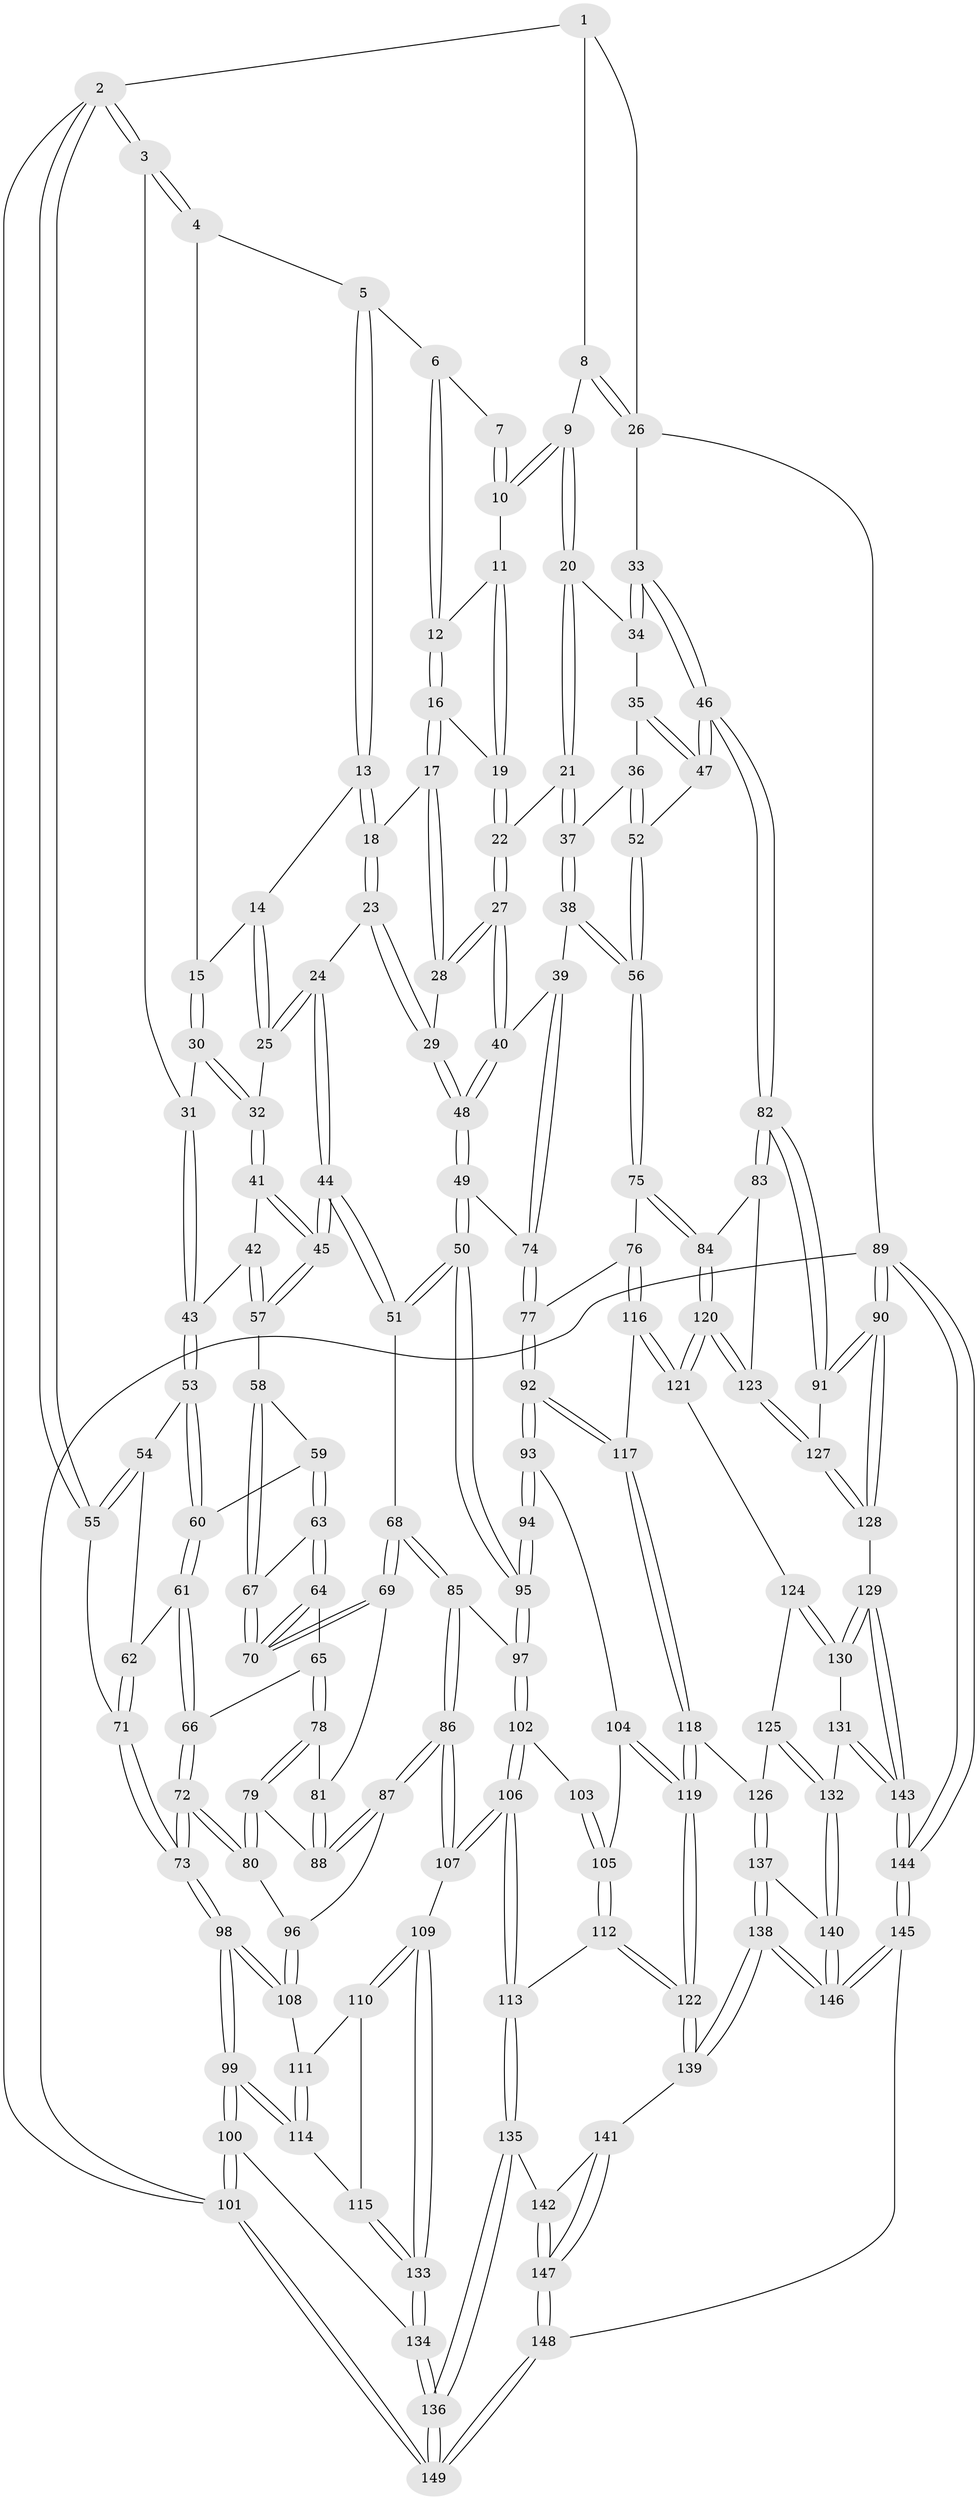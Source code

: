 // coarse degree distribution, {3: 0.1276595744680851, 6: 0.11702127659574468, 5: 0.3829787234042553, 4: 0.3617021276595745, 2: 0.010638297872340425}
// Generated by graph-tools (version 1.1) at 2025/24/03/03/25 07:24:34]
// undirected, 149 vertices, 369 edges
graph export_dot {
graph [start="1"]
  node [color=gray90,style=filled];
  1 [pos="+0.8686877842406177+0"];
  2 [pos="+0+0"];
  3 [pos="+0+0"];
  4 [pos="+0.1875861752834301+0"];
  5 [pos="+0.4930700681620079+0"];
  6 [pos="+0.6267575164171219+0"];
  7 [pos="+0.6492252690949994+0"];
  8 [pos="+0.8860955352625451+0.0402828524667296"];
  9 [pos="+0.8802973710350681+0.07730688289656276"];
  10 [pos="+0.7833061047648144+0.06720989730900159"];
  11 [pos="+0.7723064063031337+0.06957733074175815"];
  12 [pos="+0.686049202331192+0.03725277856493282"];
  13 [pos="+0.49111000981273134+0"];
  14 [pos="+0.4155107172942504+0.06878847230336384"];
  15 [pos="+0.2184251768274369+0.06373351989329658"];
  16 [pos="+0.6634578484911295+0.09891570833995003"];
  17 [pos="+0.6292421879314629+0.11644691390274575"];
  18 [pos="+0.5569748375280549+0.08503939715160685"];
  19 [pos="+0.7216867781629493+0.13402375779900438"];
  20 [pos="+0.8835842096296914+0.08732929503904664"];
  21 [pos="+0.7493030640357906+0.18831992161686226"];
  22 [pos="+0.7449268104636946+0.18857140210297477"];
  23 [pos="+0.49351301219391186+0.18471756024388852"];
  24 [pos="+0.4259631854940589+0.18037573524421283"];
  25 [pos="+0.4107416290294102+0.16577294374727908"];
  26 [pos="+1+0"];
  27 [pos="+0.6636622427179348+0.2690969226552639"];
  28 [pos="+0.6301460538854121+0.23271296703798136"];
  29 [pos="+0.5159069730453302+0.20648369843003841"];
  30 [pos="+0.21578501793777052+0.09455793717599158"];
  31 [pos="+0.1146826075260198+0.16425479798302955"];
  32 [pos="+0.27630054572396845+0.1631224978473386"];
  33 [pos="+1+0.13167717638688542"];
  34 [pos="+0.9078343657492689+0.11729101653764196"];
  35 [pos="+0.9057310761550637+0.19102085354708037"];
  36 [pos="+0.8705336791540761+0.22592683605247543"];
  37 [pos="+0.8260328383872828+0.24152481016224897"];
  38 [pos="+0.783664469653747+0.3411639757351317"];
  39 [pos="+0.7046130828277597+0.33476922068998133"];
  40 [pos="+0.6646579685253865+0.27852763633826116"];
  41 [pos="+0.27481952040666674+0.17869581282974709"];
  42 [pos="+0.21636272979647672+0.26540087289901976"];
  43 [pos="+0.08172945943433839+0.20922988804164686"];
  44 [pos="+0.38170461588536825+0.3561713341620852"];
  45 [pos="+0.3295440818233094+0.3240374394408748"];
  46 [pos="+1+0.3076586721347063"];
  47 [pos="+1+0.3011119418878164"];
  48 [pos="+0.5035143512674297+0.36602640996289576"];
  49 [pos="+0.48679169367311054+0.3876759949334095"];
  50 [pos="+0.42936557149542165+0.4242558147258311"];
  51 [pos="+0.4105356998247859+0.4135936819421114"];
  52 [pos="+0.8947421922695487+0.37405094601906064"];
  53 [pos="+0.07231668758068917+0.2168265781229513"];
  54 [pos="+0.06560318341140568+0.21861494930187333"];
  55 [pos="+0+0.20291416570584742"];
  56 [pos="+0.8720943240772749+0.3992161221959956"];
  57 [pos="+0.22195381665569208+0.32218590512315987"];
  58 [pos="+0.22173373891269157+0.3223855238629396"];
  59 [pos="+0.14045462157018018+0.31339311152405347"];
  60 [pos="+0.1239676041757855+0.2927363668433562"];
  61 [pos="+0.07075922548198343+0.37400842746014196"];
  62 [pos="+0.056415710902169305+0.35893406648809245"];
  63 [pos="+0.12781474188524458+0.36056985225128535"];
  64 [pos="+0.11633295016983922+0.37869993939728"];
  65 [pos="+0.09583554495850283+0.394524426111095"];
  66 [pos="+0.07379042761835457+0.3777640951014825"];
  67 [pos="+0.21078306773614364+0.37111390200801264"];
  68 [pos="+0.2802764313336035+0.460176582055469"];
  69 [pos="+0.21638531917354606+0.4266607040298128"];
  70 [pos="+0.2108352426223547+0.40651985168410915"];
  71 [pos="+0+0.38178179176326643"];
  72 [pos="+0+0.5234371000969014"];
  73 [pos="+0+0.5418424272816453"];
  74 [pos="+0.672274890513191+0.4317939551755225"];
  75 [pos="+0.8864793411627753+0.5594868240070618"];
  76 [pos="+0.8417644628847227+0.5650227498596249"];
  77 [pos="+0.6893353046050945+0.5470080042394035"];
  78 [pos="+0.09873663414544048+0.43385140636035574"];
  79 [pos="+0.08719702264048042+0.45986691419219805"];
  80 [pos="+0.046983258208016306+0.4871445327873608"];
  81 [pos="+0.2021158661917635+0.4344077146705919"];
  82 [pos="+1+0.6336744062640551"];
  83 [pos="+1+0.5994861233851357"];
  84 [pos="+0.9038396505936548+0.5699878282650314"];
  85 [pos="+0.2432424548508318+0.5550838816749648"];
  86 [pos="+0.20519357620998316+0.5872916609384475"];
  87 [pos="+0.18121652936937332+0.5827100026809656"];
  88 [pos="+0.157070092065352+0.5080034983126192"];
  89 [pos="+1+1"];
  90 [pos="+1+1"];
  91 [pos="+1+0.6455207156141635"];
  92 [pos="+0.6125379073059657+0.5958036044302585"];
  93 [pos="+0.5735157616749771+0.589030903913786"];
  94 [pos="+0.4937580271275263+0.5339746971299604"];
  95 [pos="+0.45176694129381295+0.4942311792989075"];
  96 [pos="+0.140445458863708+0.5962933618667655"];
  97 [pos="+0.36356122173930894+0.5889566757984322"];
  98 [pos="+0+0.5677385252624144"];
  99 [pos="+0+0.8506926516384022"];
  100 [pos="+0+0.8926539038678076"];
  101 [pos="+0+1"];
  102 [pos="+0.3533991621846777+0.644731869522682"];
  103 [pos="+0.4361825172300833+0.6355849753445485"];
  104 [pos="+0.5126211596960165+0.663438041847525"];
  105 [pos="+0.4282241126958821+0.6937850247768365"];
  106 [pos="+0.32229330392792915+0.7489640391383401"];
  107 [pos="+0.27981283310145066+0.7403550701456033"];
  108 [pos="+0.09024462071142954+0.6375688919701312"];
  109 [pos="+0.21094779633160132+0.7690370875815915"];
  110 [pos="+0.09542349226444811+0.6513061717635139"];
  111 [pos="+0.09187462252523344+0.6453885046646051"];
  112 [pos="+0.3442564300558634+0.7597480998046838"];
  113 [pos="+0.3361968308039717+0.7597119928064849"];
  114 [pos="+0.025965489795125182+0.7817139137719222"];
  115 [pos="+0.1041893323022801+0.791873300366111"];
  116 [pos="+0.7410557811237959+0.7398444611981492"];
  117 [pos="+0.6358772941718016+0.7052397355454305"];
  118 [pos="+0.6144254196739165+0.7623856904987849"];
  119 [pos="+0.49696870070617627+0.801433754386332"];
  120 [pos="+0.8328837959722805+0.7902842539472972"];
  121 [pos="+0.7564413906304174+0.7643605660148783"];
  122 [pos="+0.4875417580728278+0.8092874585360533"];
  123 [pos="+0.851567338795294+0.8272478976484514"];
  124 [pos="+0.7311903005902298+0.8008357425927911"];
  125 [pos="+0.7304284446092355+0.8016010676861389"];
  126 [pos="+0.6411587863851911+0.8167652073556996"];
  127 [pos="+0.8675215625243944+0.8627611666945781"];
  128 [pos="+0.8657517406806571+0.8730200864738512"];
  129 [pos="+0.851294286153546+0.8854326836825777"];
  130 [pos="+0.8027087724071531+0.883715948027947"];
  131 [pos="+0.7352386984336328+0.8877587050544364"];
  132 [pos="+0.7255898762849256+0.8852129902685507"];
  133 [pos="+0.16007813792750852+0.8133841709040627"];
  134 [pos="+0.15256975201281525+0.898372180404919"];
  135 [pos="+0.3308835842559626+0.8986779977127206"];
  136 [pos="+0.24070677748357516+1"];
  137 [pos="+0.6427111076087427+0.8400415813976501"];
  138 [pos="+0.5502654493920747+0.9294643478093522"];
  139 [pos="+0.5030280455707014+0.8794341076423956"];
  140 [pos="+0.697187639326675+0.8893041540554951"];
  141 [pos="+0.45178710308223385+0.906932408267363"];
  142 [pos="+0.40120912863855285+0.9052581253240771"];
  143 [pos="+0.7596463998538351+1"];
  144 [pos="+0.7369679029983635+1"];
  145 [pos="+0.6010189405022713+1"];
  146 [pos="+0.5970392282352999+1"];
  147 [pos="+0.42779521372448376+0.9704917169317439"];
  148 [pos="+0.35101957493808306+1"];
  149 [pos="+0.24203832086910168+1"];
  1 -- 2;
  1 -- 8;
  1 -- 26;
  2 -- 3;
  2 -- 3;
  2 -- 55;
  2 -- 55;
  2 -- 101;
  3 -- 4;
  3 -- 4;
  3 -- 31;
  4 -- 5;
  4 -- 15;
  5 -- 6;
  5 -- 13;
  5 -- 13;
  6 -- 7;
  6 -- 12;
  6 -- 12;
  7 -- 10;
  7 -- 10;
  8 -- 9;
  8 -- 26;
  8 -- 26;
  9 -- 10;
  9 -- 10;
  9 -- 20;
  9 -- 20;
  10 -- 11;
  11 -- 12;
  11 -- 19;
  11 -- 19;
  12 -- 16;
  12 -- 16;
  13 -- 14;
  13 -- 18;
  13 -- 18;
  14 -- 15;
  14 -- 25;
  14 -- 25;
  15 -- 30;
  15 -- 30;
  16 -- 17;
  16 -- 17;
  16 -- 19;
  17 -- 18;
  17 -- 28;
  17 -- 28;
  18 -- 23;
  18 -- 23;
  19 -- 22;
  19 -- 22;
  20 -- 21;
  20 -- 21;
  20 -- 34;
  21 -- 22;
  21 -- 37;
  21 -- 37;
  22 -- 27;
  22 -- 27;
  23 -- 24;
  23 -- 29;
  23 -- 29;
  24 -- 25;
  24 -- 25;
  24 -- 44;
  24 -- 44;
  25 -- 32;
  26 -- 33;
  26 -- 89;
  27 -- 28;
  27 -- 28;
  27 -- 40;
  27 -- 40;
  28 -- 29;
  29 -- 48;
  29 -- 48;
  30 -- 31;
  30 -- 32;
  30 -- 32;
  31 -- 43;
  31 -- 43;
  32 -- 41;
  32 -- 41;
  33 -- 34;
  33 -- 34;
  33 -- 46;
  33 -- 46;
  34 -- 35;
  35 -- 36;
  35 -- 47;
  35 -- 47;
  36 -- 37;
  36 -- 52;
  36 -- 52;
  37 -- 38;
  37 -- 38;
  38 -- 39;
  38 -- 56;
  38 -- 56;
  39 -- 40;
  39 -- 74;
  39 -- 74;
  40 -- 48;
  40 -- 48;
  41 -- 42;
  41 -- 45;
  41 -- 45;
  42 -- 43;
  42 -- 57;
  42 -- 57;
  43 -- 53;
  43 -- 53;
  44 -- 45;
  44 -- 45;
  44 -- 51;
  44 -- 51;
  45 -- 57;
  45 -- 57;
  46 -- 47;
  46 -- 47;
  46 -- 82;
  46 -- 82;
  47 -- 52;
  48 -- 49;
  48 -- 49;
  49 -- 50;
  49 -- 50;
  49 -- 74;
  50 -- 51;
  50 -- 51;
  50 -- 95;
  50 -- 95;
  51 -- 68;
  52 -- 56;
  52 -- 56;
  53 -- 54;
  53 -- 60;
  53 -- 60;
  54 -- 55;
  54 -- 55;
  54 -- 62;
  55 -- 71;
  56 -- 75;
  56 -- 75;
  57 -- 58;
  58 -- 59;
  58 -- 67;
  58 -- 67;
  59 -- 60;
  59 -- 63;
  59 -- 63;
  60 -- 61;
  60 -- 61;
  61 -- 62;
  61 -- 66;
  61 -- 66;
  62 -- 71;
  62 -- 71;
  63 -- 64;
  63 -- 64;
  63 -- 67;
  64 -- 65;
  64 -- 70;
  64 -- 70;
  65 -- 66;
  65 -- 78;
  65 -- 78;
  66 -- 72;
  66 -- 72;
  67 -- 70;
  67 -- 70;
  68 -- 69;
  68 -- 69;
  68 -- 85;
  68 -- 85;
  69 -- 70;
  69 -- 70;
  69 -- 81;
  71 -- 73;
  71 -- 73;
  72 -- 73;
  72 -- 73;
  72 -- 80;
  72 -- 80;
  73 -- 98;
  73 -- 98;
  74 -- 77;
  74 -- 77;
  75 -- 76;
  75 -- 84;
  75 -- 84;
  76 -- 77;
  76 -- 116;
  76 -- 116;
  77 -- 92;
  77 -- 92;
  78 -- 79;
  78 -- 79;
  78 -- 81;
  79 -- 80;
  79 -- 80;
  79 -- 88;
  80 -- 96;
  81 -- 88;
  81 -- 88;
  82 -- 83;
  82 -- 83;
  82 -- 91;
  82 -- 91;
  83 -- 84;
  83 -- 123;
  84 -- 120;
  84 -- 120;
  85 -- 86;
  85 -- 86;
  85 -- 97;
  86 -- 87;
  86 -- 87;
  86 -- 107;
  86 -- 107;
  87 -- 88;
  87 -- 88;
  87 -- 96;
  89 -- 90;
  89 -- 90;
  89 -- 144;
  89 -- 144;
  89 -- 101;
  90 -- 91;
  90 -- 91;
  90 -- 128;
  90 -- 128;
  91 -- 127;
  92 -- 93;
  92 -- 93;
  92 -- 117;
  92 -- 117;
  93 -- 94;
  93 -- 94;
  93 -- 104;
  94 -- 95;
  94 -- 95;
  95 -- 97;
  95 -- 97;
  96 -- 108;
  96 -- 108;
  97 -- 102;
  97 -- 102;
  98 -- 99;
  98 -- 99;
  98 -- 108;
  98 -- 108;
  99 -- 100;
  99 -- 100;
  99 -- 114;
  99 -- 114;
  100 -- 101;
  100 -- 101;
  100 -- 134;
  101 -- 149;
  101 -- 149;
  102 -- 103;
  102 -- 106;
  102 -- 106;
  103 -- 105;
  103 -- 105;
  104 -- 105;
  104 -- 119;
  104 -- 119;
  105 -- 112;
  105 -- 112;
  106 -- 107;
  106 -- 107;
  106 -- 113;
  106 -- 113;
  107 -- 109;
  108 -- 111;
  109 -- 110;
  109 -- 110;
  109 -- 133;
  109 -- 133;
  110 -- 111;
  110 -- 115;
  111 -- 114;
  111 -- 114;
  112 -- 113;
  112 -- 122;
  112 -- 122;
  113 -- 135;
  113 -- 135;
  114 -- 115;
  115 -- 133;
  115 -- 133;
  116 -- 117;
  116 -- 121;
  116 -- 121;
  117 -- 118;
  117 -- 118;
  118 -- 119;
  118 -- 119;
  118 -- 126;
  119 -- 122;
  119 -- 122;
  120 -- 121;
  120 -- 121;
  120 -- 123;
  120 -- 123;
  121 -- 124;
  122 -- 139;
  122 -- 139;
  123 -- 127;
  123 -- 127;
  124 -- 125;
  124 -- 130;
  124 -- 130;
  125 -- 126;
  125 -- 132;
  125 -- 132;
  126 -- 137;
  126 -- 137;
  127 -- 128;
  127 -- 128;
  128 -- 129;
  129 -- 130;
  129 -- 130;
  129 -- 143;
  129 -- 143;
  130 -- 131;
  131 -- 132;
  131 -- 143;
  131 -- 143;
  132 -- 140;
  132 -- 140;
  133 -- 134;
  133 -- 134;
  134 -- 136;
  134 -- 136;
  135 -- 136;
  135 -- 136;
  135 -- 142;
  136 -- 149;
  136 -- 149;
  137 -- 138;
  137 -- 138;
  137 -- 140;
  138 -- 139;
  138 -- 139;
  138 -- 146;
  138 -- 146;
  139 -- 141;
  140 -- 146;
  140 -- 146;
  141 -- 142;
  141 -- 147;
  141 -- 147;
  142 -- 147;
  142 -- 147;
  143 -- 144;
  143 -- 144;
  144 -- 145;
  144 -- 145;
  145 -- 146;
  145 -- 146;
  145 -- 148;
  147 -- 148;
  147 -- 148;
  148 -- 149;
  148 -- 149;
}
